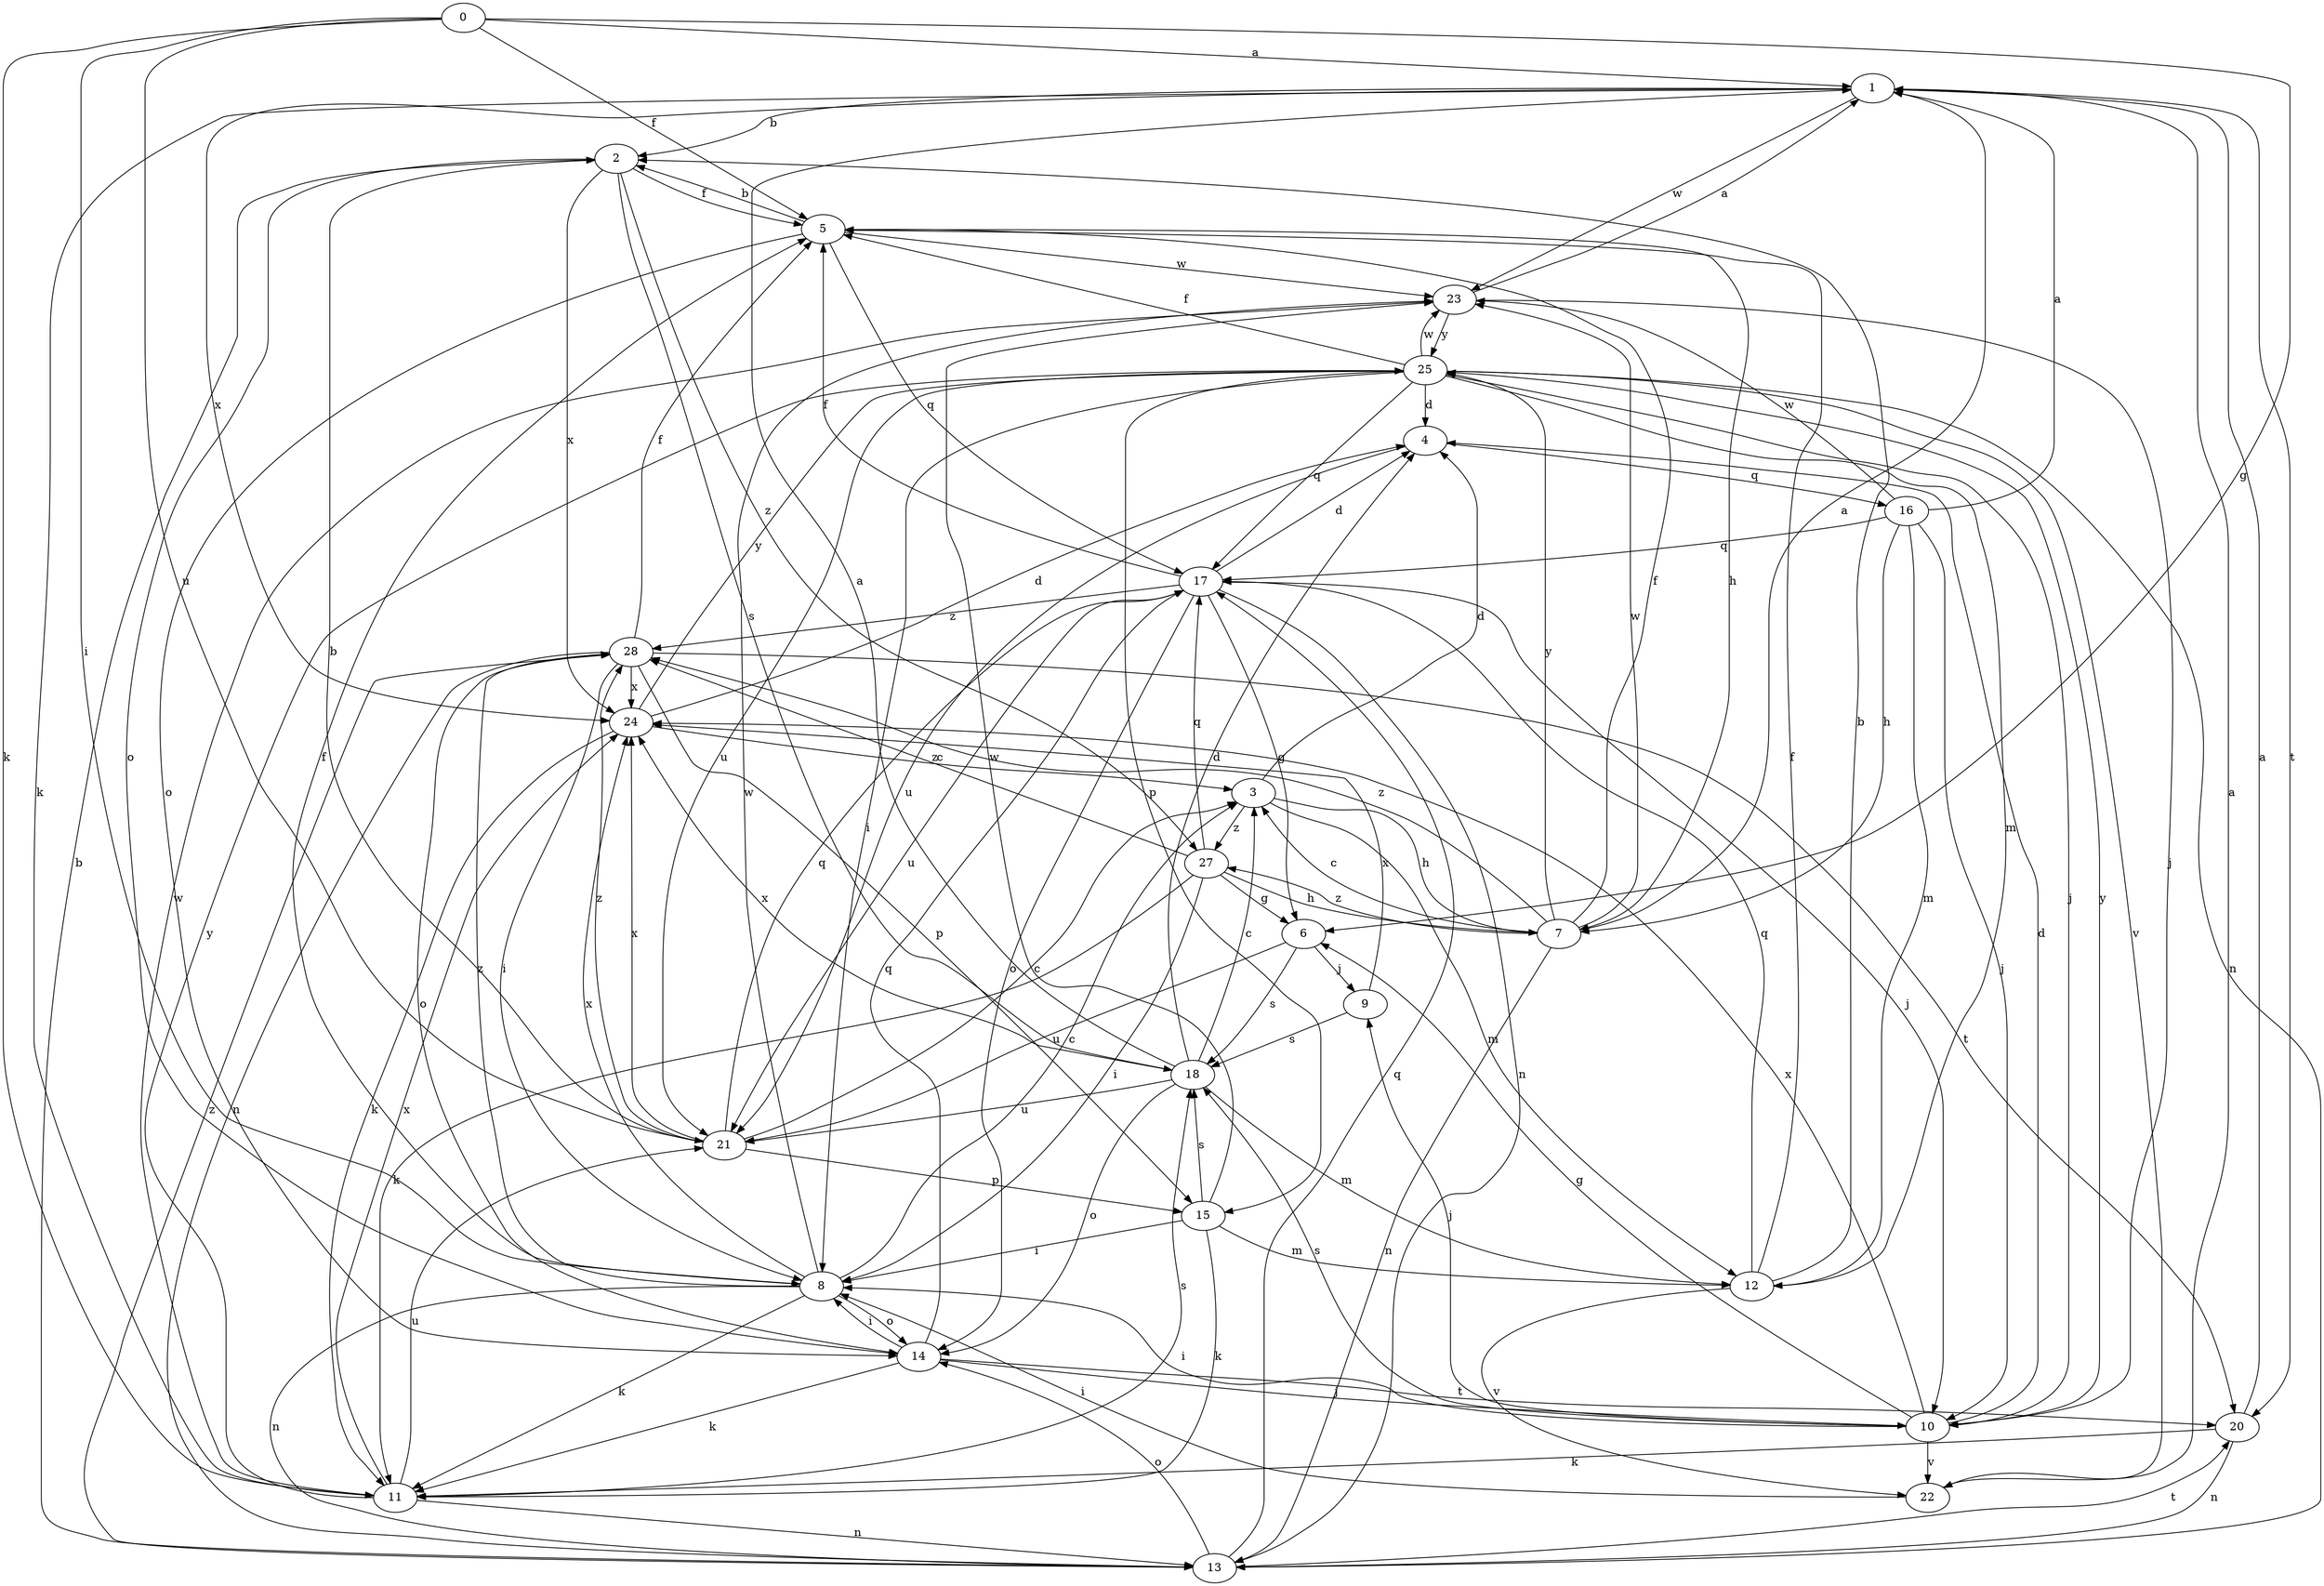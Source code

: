 strict digraph  {
0;
1;
2;
3;
4;
5;
6;
7;
8;
9;
10;
11;
12;
13;
14;
15;
16;
17;
18;
20;
21;
22;
23;
24;
25;
27;
28;
0 -> 1  [label=a];
0 -> 5  [label=f];
0 -> 6  [label=g];
0 -> 8  [label=i];
0 -> 11  [label=k];
0 -> 21  [label=u];
1 -> 2  [label=b];
1 -> 11  [label=k];
1 -> 20  [label=t];
1 -> 23  [label=w];
1 -> 24  [label=x];
2 -> 5  [label=f];
2 -> 14  [label=o];
2 -> 18  [label=s];
2 -> 24  [label=x];
2 -> 27  [label=z];
3 -> 4  [label=d];
3 -> 7  [label=h];
3 -> 12  [label=m];
3 -> 27  [label=z];
4 -> 16  [label=q];
4 -> 21  [label=u];
5 -> 2  [label=b];
5 -> 7  [label=h];
5 -> 14  [label=o];
5 -> 17  [label=q];
5 -> 23  [label=w];
6 -> 9  [label=j];
6 -> 18  [label=s];
6 -> 21  [label=u];
7 -> 1  [label=a];
7 -> 3  [label=c];
7 -> 5  [label=f];
7 -> 13  [label=n];
7 -> 23  [label=w];
7 -> 25  [label=y];
7 -> 27  [label=z];
7 -> 28  [label=z];
8 -> 3  [label=c];
8 -> 5  [label=f];
8 -> 11  [label=k];
8 -> 13  [label=n];
8 -> 14  [label=o];
8 -> 23  [label=w];
8 -> 24  [label=x];
8 -> 28  [label=z];
9 -> 18  [label=s];
9 -> 24  [label=x];
10 -> 4  [label=d];
10 -> 6  [label=g];
10 -> 8  [label=i];
10 -> 9  [label=j];
10 -> 18  [label=s];
10 -> 22  [label=v];
10 -> 24  [label=x];
10 -> 25  [label=y];
11 -> 13  [label=n];
11 -> 18  [label=s];
11 -> 21  [label=u];
11 -> 23  [label=w];
11 -> 24  [label=x];
11 -> 25  [label=y];
12 -> 2  [label=b];
12 -> 5  [label=f];
12 -> 17  [label=q];
12 -> 22  [label=v];
13 -> 2  [label=b];
13 -> 14  [label=o];
13 -> 17  [label=q];
13 -> 20  [label=t];
13 -> 28  [label=z];
14 -> 8  [label=i];
14 -> 10  [label=j];
14 -> 11  [label=k];
14 -> 17  [label=q];
14 -> 20  [label=t];
15 -> 8  [label=i];
15 -> 11  [label=k];
15 -> 12  [label=m];
15 -> 18  [label=s];
15 -> 23  [label=w];
16 -> 1  [label=a];
16 -> 7  [label=h];
16 -> 10  [label=j];
16 -> 12  [label=m];
16 -> 17  [label=q];
16 -> 23  [label=w];
17 -> 4  [label=d];
17 -> 5  [label=f];
17 -> 6  [label=g];
17 -> 10  [label=j];
17 -> 13  [label=n];
17 -> 14  [label=o];
17 -> 21  [label=u];
17 -> 28  [label=z];
18 -> 1  [label=a];
18 -> 3  [label=c];
18 -> 4  [label=d];
18 -> 12  [label=m];
18 -> 14  [label=o];
18 -> 21  [label=u];
18 -> 24  [label=x];
20 -> 1  [label=a];
20 -> 11  [label=k];
20 -> 13  [label=n];
21 -> 2  [label=b];
21 -> 3  [label=c];
21 -> 15  [label=p];
21 -> 17  [label=q];
21 -> 24  [label=x];
21 -> 28  [label=z];
22 -> 1  [label=a];
22 -> 8  [label=i];
23 -> 1  [label=a];
23 -> 10  [label=j];
23 -> 25  [label=y];
24 -> 3  [label=c];
24 -> 4  [label=d];
24 -> 11  [label=k];
24 -> 25  [label=y];
25 -> 4  [label=d];
25 -> 5  [label=f];
25 -> 8  [label=i];
25 -> 10  [label=j];
25 -> 12  [label=m];
25 -> 13  [label=n];
25 -> 15  [label=p];
25 -> 17  [label=q];
25 -> 21  [label=u];
25 -> 22  [label=v];
25 -> 23  [label=w];
27 -> 6  [label=g];
27 -> 7  [label=h];
27 -> 8  [label=i];
27 -> 11  [label=k];
27 -> 17  [label=q];
27 -> 28  [label=z];
28 -> 5  [label=f];
28 -> 8  [label=i];
28 -> 13  [label=n];
28 -> 14  [label=o];
28 -> 15  [label=p];
28 -> 20  [label=t];
28 -> 24  [label=x];
}
